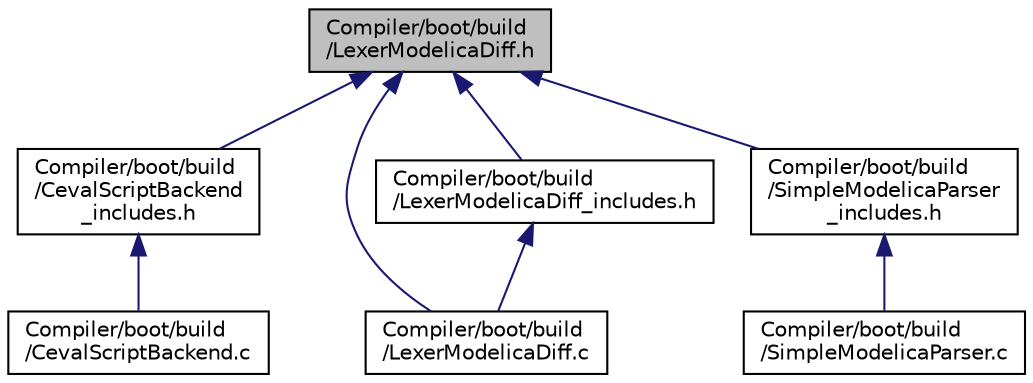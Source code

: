 digraph "Compiler/boot/build/LexerModelicaDiff.h"
{
  edge [fontname="Helvetica",fontsize="10",labelfontname="Helvetica",labelfontsize="10"];
  node [fontname="Helvetica",fontsize="10",shape=record];
  Node6 [label="Compiler/boot/build\l/LexerModelicaDiff.h",height=0.2,width=0.4,color="black", fillcolor="grey75", style="filled", fontcolor="black"];
  Node6 -> Node7 [dir="back",color="midnightblue",fontsize="10",style="solid",fontname="Helvetica"];
  Node7 [label="Compiler/boot/build\l/CevalScriptBackend\l_includes.h",height=0.2,width=0.4,color="black", fillcolor="white", style="filled",URL="$df/d81/_ceval_script_backend__includes_8h.html"];
  Node7 -> Node8 [dir="back",color="midnightblue",fontsize="10",style="solid",fontname="Helvetica"];
  Node8 [label="Compiler/boot/build\l/CevalScriptBackend.c",height=0.2,width=0.4,color="black", fillcolor="white", style="filled",URL="$d8/de6/_ceval_script_backend_8c.html"];
  Node6 -> Node9 [dir="back",color="midnightblue",fontsize="10",style="solid",fontname="Helvetica"];
  Node9 [label="Compiler/boot/build\l/LexerModelicaDiff.c",height=0.2,width=0.4,color="black", fillcolor="white", style="filled",URL="$de/df9/_lexer_modelica_diff_8c.html"];
  Node6 -> Node10 [dir="back",color="midnightblue",fontsize="10",style="solid",fontname="Helvetica"];
  Node10 [label="Compiler/boot/build\l/LexerModelicaDiff_includes.h",height=0.2,width=0.4,color="black", fillcolor="white", style="filled",URL="$d4/de2/_lexer_modelica_diff__includes_8h.html"];
  Node10 -> Node9 [dir="back",color="midnightblue",fontsize="10",style="solid",fontname="Helvetica"];
  Node6 -> Node11 [dir="back",color="midnightblue",fontsize="10",style="solid",fontname="Helvetica"];
  Node11 [label="Compiler/boot/build\l/SimpleModelicaParser\l_includes.h",height=0.2,width=0.4,color="black", fillcolor="white", style="filled",URL="$d7/da6/_simple_modelica_parser__includes_8h.html"];
  Node11 -> Node12 [dir="back",color="midnightblue",fontsize="10",style="solid",fontname="Helvetica"];
  Node12 [label="Compiler/boot/build\l/SimpleModelicaParser.c",height=0.2,width=0.4,color="black", fillcolor="white", style="filled",URL="$d6/dd5/_simple_modelica_parser_8c.html"];
}
